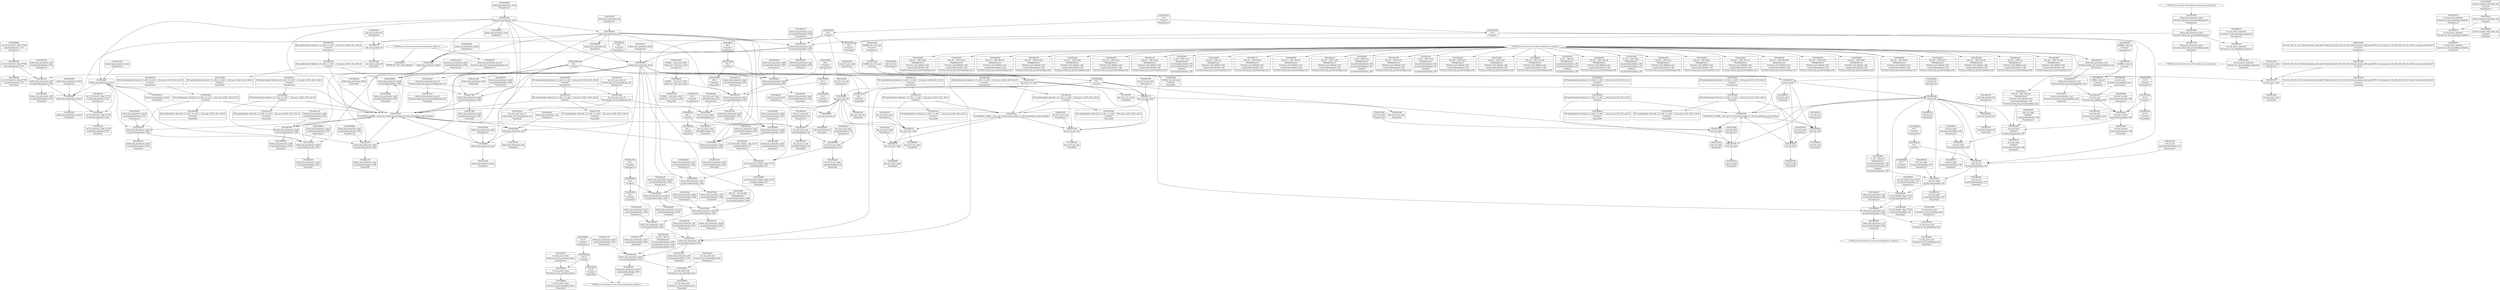 digraph {
	CE0x3f2c7b0 [shape=record,shape=Mrecord,label="{CE0x3f2c7b0|i32_5|*Constant*|*SummSource*}"]
	CE0x3f5f590 [shape=record,shape=Mrecord,label="{CE0x3f5f590|4:_i32,_:_CRE_8,12_|*MultipleSource*|security/selinux/hooks.c,196|security/selinux/hooks.c,197|*LoadInst*|security/selinux/hooks.c,196}"]
	CE0x3f42120 [shape=record,shape=Mrecord,label="{CE0x3f42120|selinux_key_permission:_call3|security/selinux/hooks.c,5791}"]
	CE0x3f09cb0 [shape=record,shape=Mrecord,label="{CE0x3f09cb0|_ret_%struct.key*_%tmp5,_!dbg_!27715|include/linux/key.h,116|*SummSource*}"]
	CE0x3f17ee0 [shape=record,shape=Mrecord,label="{CE0x3f17ee0|cred_sid:_sid|security/selinux/hooks.c,197|*SummSource*}"]
	CE0x3f1b7c0 [shape=record,shape=Mrecord,label="{CE0x3f1b7c0|selinux_key_permission:_key_ref|Function::selinux_key_permission&Arg::key_ref::|*SummSink*}"]
	CE0x3f0ab20 [shape=record,shape=Mrecord,label="{CE0x3f0ab20|selinux_key_permission:_tmp2|security/selinux/hooks.c,5783}"]
	CE0x3f0ad30 [shape=record,shape=Mrecord,label="{CE0x3f0ad30|selinux_key_permission:_tmp|*SummSource*}"]
	CE0x3f289e0 [shape=record,shape=Mrecord,label="{CE0x3f289e0|cred_sid:_tmp|*SummSink*}"]
	CE0x3f41000 [shape=record,shape=Mrecord,label="{CE0x3f41000|selinux_key_permission:_tmp11|security/selinux/hooks.c,5789}"]
	CE0x3f1e790 [shape=record,shape=Mrecord,label="{CE0x3f1e790|128:_i8*,_:_CRE_20,24_|*MultipleSource*|Function::cred_sid&Arg::cred::|security/selinux/hooks.c,196|Function::selinux_key_permission&Arg::cred::}"]
	CE0x3f31be0 [shape=record,shape=Mrecord,label="{CE0x3f31be0|4:_i32,_:_CRE_16,20_|*MultipleSource*|security/selinux/hooks.c,196|security/selinux/hooks.c,197|*LoadInst*|security/selinux/hooks.c,196}"]
	CE0x3f3cda0 [shape=record,shape=Mrecord,label="{CE0x3f3cda0|128:_i8*,_:_CRE_28,32_|*MultipleSource*|Function::cred_sid&Arg::cred::|security/selinux/hooks.c,196|Function::selinux_key_permission&Arg::cred::}"]
	CE0x3f61710 [shape=record,shape=Mrecord,label="{CE0x3f61710|key_ref_to_ptr:_tmp1}"]
	CE0x3f14da0 [shape=record,shape=Mrecord,label="{CE0x3f14da0|key_ref_to_ptr:_key_ref|Function::key_ref_to_ptr&Arg::key_ref::|*SummSink*}"]
	CE0x3f0cf20 [shape=record,shape=Mrecord,label="{CE0x3f0cf20|selinux_key_permission:_tmp|*SummSink*}"]
	CE0x3f61630 [shape=record,shape=Mrecord,label="{CE0x3f61630|key_ref_to_ptr:_tmp|*SummSink*}"]
	CE0x3f25d70 [shape=record,shape=Mrecord,label="{CE0x3f25d70|selinux_key_permission:_tmp13|security/selinux/hooks.c,5792|*SummSink*}"]
	CE0x3f1e590 [shape=record,shape=Mrecord,label="{CE0x3f1e590|128:_i8*,_:_CRE_16,20_|*MultipleSource*|Function::cred_sid&Arg::cred::|security/selinux/hooks.c,196|Function::selinux_key_permission&Arg::cred::}"]
	CE0x3f13f10 [shape=record,shape=Mrecord,label="{CE0x3f13f10|key_ref_to_ptr:_tmp|*SummSource*}"]
	CE0x3f62530 [shape=record,shape=Mrecord,label="{CE0x3f62530|key_ref_to_ptr:_and|include/linux/key.h,116}"]
	CE0x3f61150 [shape=record,shape=Mrecord,label="{CE0x3f61150|cred_sid:_tmp6|security/selinux/hooks.c,197|*SummSink*}"]
	CE0x3f1fdd0 [shape=record,shape=Mrecord,label="{CE0x3f1fdd0|i64*_getelementptr_inbounds_(_2_x_i64_,_2_x_i64_*___llvm_gcov_ctr131,_i64_0,_i64_0)|*Constant*}"]
	CE0x3f320c0 [shape=record,shape=Mrecord,label="{CE0x3f320c0|key_ref_to_ptr:_bb}"]
	CE0x3f1d3f0 [shape=record,shape=Mrecord,label="{CE0x3f1d3f0|i64_0|*Constant*|*SummSource*}"]
	CE0x3f42250 [shape=record,shape=Mrecord,label="{CE0x3f42250|selinux_key_permission:_call3|security/selinux/hooks.c,5791|*SummSource*}"]
	CE0x3f5df20 [shape=record,shape=Mrecord,label="{CE0x3f5df20|128:_i8*,_:_CRE_112,120_|*MultipleSource*|Function::cred_sid&Arg::cred::|security/selinux/hooks.c,196|Function::selinux_key_permission&Arg::cred::}"]
	"CONST[source:0(mediator),value:2(dynamic)][purpose:{subject}]"
	CE0x3f1d950 [shape=record,shape=Mrecord,label="{CE0x3f1d950|i32_22|*Constant*|*SummSource*}"]
	CE0x3f60340 [shape=record,shape=Mrecord,label="{CE0x3f60340|cred_sid:_sid|security/selinux/hooks.c,197|*SummSink*}"]
	CE0x3f62ef0 [shape=record,shape=Mrecord,label="{CE0x3f62ef0|VOIDTB_TE:_CE2:_elem_0:default:}"]
	CE0x55c4940 [shape=record,shape=Mrecord,label="{CE0x55c4940|selinux_key_permission:_tmp8|security/selinux/hooks.c,5786}"]
	CE0x3f180f0 [shape=record,shape=Mrecord,label="{CE0x3f180f0|selinux_key_permission:_tmp4|security/selinux/hooks.c,5783|*SummSource*}"]
	CE0x3f406c0 [shape=record,shape=Mrecord,label="{CE0x3f406c0|avc_has_perm:_auditdata|Function::avc_has_perm&Arg::auditdata::}"]
	CE0x3f2c200 [shape=record,shape=Mrecord,label="{CE0x3f2c200|selinux_key_permission:_tmp7|security/selinux/hooks.c,5784}"]
	CE0x3f5f390 [shape=record,shape=Mrecord,label="{CE0x3f5f390|4:_i32,_:_CRE_0,4_|*MultipleSource*|security/selinux/hooks.c,196|security/selinux/hooks.c,197|*LoadInst*|security/selinux/hooks.c,196}"]
	CE0x3f5e0f0 [shape=record,shape=Mrecord,label="{CE0x3f5e0f0|128:_i8*,_:_CRE_120,128_|*MultipleSource*|Function::cred_sid&Arg::cred::|security/selinux/hooks.c,196|Function::selinux_key_permission&Arg::cred::}"]
	CE0x3f5fdb0 [shape=record,shape=Mrecord,label="{CE0x3f5fdb0|cred_sid:_tmp5|security/selinux/hooks.c,196}"]
	CE0x3f648f0 [shape=record,shape=Mrecord,label="{CE0x3f648f0|key_ref_to_ptr:_tmp3|*SummSink*}"]
	CE0x3f31d80 [shape=record,shape=Mrecord,label="{CE0x3f31d80|4:_i32,_:_CRE_20,24_|*MultipleSource*|security/selinux/hooks.c,196|security/selinux/hooks.c,197|*LoadInst*|security/selinux/hooks.c,196}"]
	CE0x3f26400 [shape=record,shape=Mrecord,label="{CE0x3f26400|selinux_key_permission:_tmp14|security/selinux/hooks.c,5792|*SummSource*}"]
	CE0x3f41890 [shape=record,shape=Mrecord,label="{CE0x3f41890|i32_(i32,_i32,_i16,_i32,_%struct.common_audit_data*)*_bitcast_(i32_(i32,_i32,_i16,_i32,_%struct.common_audit_data.495*)*_avc_has_perm_to_i32_(i32,_i32,_i16,_i32,_%struct.common_audit_data*)*)|*Constant*}"]
	CE0x3f64590 [shape=record,shape=Mrecord,label="{CE0x3f64590|key_ref_to_ptr:_tmp4|include/linux/key.h,116}"]
	CE0x3f41170 [shape=record,shape=Mrecord,label="{CE0x3f41170|selinux_key_permission:_tmp11|security/selinux/hooks.c,5789|*SummSink*}"]
	CE0x3f4a580 [shape=record,shape=Mrecord,label="{CE0x3f4a580|GLOBAL:_cred_sid|*Constant*|*SummSource*}"]
	CE0x3f5f500 [shape=record,shape=Mrecord,label="{CE0x3f5f500|4:_i32,_:_CRE_4,8_|*MultipleSource*|security/selinux/hooks.c,196|security/selinux/hooks.c,197|*LoadInst*|security/selinux/hooks.c,196}"]
	"CONST[source:1(input),value:2(dynamic)][purpose:{subject}]"
	CE0x3f5ffe0 [shape=record,shape=Mrecord,label="{CE0x3f5ffe0|cred_sid:_tmp5|security/selinux/hooks.c,196|*SummSource*}"]
	CE0x3f4b720 [shape=record,shape=Mrecord,label="{CE0x3f4b720|GLOBAL:_cred_sid|*Constant*|*SummSink*}"]
	CE0x3f1f980 [shape=record,shape=Mrecord,label="{CE0x3f1f980|200:_i8*,_:_CR_200,208_|*MultipleSource*|security/selinux/hooks.c,5788|security/selinux/hooks.c,5789}"]
	CE0x3f1da30 [shape=record,shape=Mrecord,label="{CE0x3f1da30|cred_sid:_security|security/selinux/hooks.c,196}"]
	CE0x55c4a20 [shape=record,shape=Mrecord,label="{CE0x55c4a20|selinux_key_permission:_tmp8|security/selinux/hooks.c,5786|*SummSource*}"]
	CE0x3f15ed0 [shape=record,shape=Mrecord,label="{CE0x3f15ed0|selinux_key_permission:_tmp10|security/selinux/hooks.c,5789}"]
	CE0x3f1e0e0 [shape=record,shape=Mrecord,label="{CE0x3f1e0e0|128:_i8*,_:_CRE_8,16_|*MultipleSource*|Function::cred_sid&Arg::cred::|security/selinux/hooks.c,196|Function::selinux_key_permission&Arg::cred::}"]
	CE0x3f62890 [shape=record,shape=Mrecord,label="{CE0x3f62890|key_ref_to_ptr:_tmp5|include/linux/key.h,116}"]
	CE0x3f194c0 [shape=record,shape=Mrecord,label="{CE0x3f194c0|i64*_getelementptr_inbounds_(_6_x_i64_,_6_x_i64_*___llvm_gcov_ctr421,_i64_0,_i64_3)|*Constant*}"]
	CE0x3f14c10 [shape=record,shape=Mrecord,label="{CE0x3f14c10|key_ref_to_ptr:_key_ref|Function::key_ref_to_ptr&Arg::key_ref::|*SummSource*}"]
	CE0x3f4c910 [shape=record,shape=Mrecord,label="{CE0x3f4c910|selinux_key_permission:_cred|Function::selinux_key_permission&Arg::cred::|*SummSource*}"]
	CE0x3f2c190 [shape=record,shape=Mrecord,label="{CE0x3f2c190|selinux_key_permission:_tmp7|security/selinux/hooks.c,5784|*SummSink*}"]
	CE0x3f3d5a0 [shape=record,shape=Mrecord,label="{CE0x3f3d5a0|128:_i8*,_:_CRE_48,52_|*MultipleSource*|Function::cred_sid&Arg::cred::|security/selinux/hooks.c,196|Function::selinux_key_permission&Arg::cred::}"]
	CE0x3f314d0 [shape=record,shape=Mrecord,label="{CE0x3f314d0|key_ref_to_ptr:_entry}"]
	CE0x3f28bb0 [shape=record,shape=Mrecord,label="{CE0x3f28bb0|i64_1|*Constant*}"]
	CE0x3f17360 [shape=record,shape=Mrecord,label="{CE0x3f17360|selinux_key_permission:_tmp9|security/selinux/hooks.c,5786}"]
	CE0x3f132d0 [shape=record,shape=Mrecord,label="{CE0x3f132d0|cred_sid:_tmp2|*SummSource*}"]
	CE0x3f0f460 [shape=record,shape=Mrecord,label="{CE0x3f0f460|selinux_key_permission:_if.end}"]
	CE0x3f26240 [shape=record,shape=Mrecord,label="{CE0x3f26240|selinux_key_permission:_tmp14|security/selinux/hooks.c,5792}"]
	CE0x3f3f890 [shape=record,shape=Mrecord,label="{CE0x3f3f890|i16_43|*Constant*|*SummSource*}"]
	CE0x3f5f140 [shape=record,shape=Mrecord,label="{CE0x3f5f140|cred_sid:_tmp4|*LoadInst*|security/selinux/hooks.c,196|*SummSink*}"]
	CE0x3f40730 [shape=record,shape=Mrecord,label="{CE0x3f40730|avc_has_perm:_auditdata|Function::avc_has_perm&Arg::auditdata::|*SummSource*}"]
	CE0x3f3fb00 [shape=record,shape=Mrecord,label="{CE0x3f3fb00|avc_has_perm:_tclass|Function::avc_has_perm&Arg::tclass::}"]
	CE0x3f1d9c0 [shape=record,shape=Mrecord,label="{CE0x3f1d9c0|128:_i8*,_:_CRE_104,112_|*MultipleSource*|Function::cred_sid&Arg::cred::|security/selinux/hooks.c,196|Function::selinux_key_permission&Arg::cred::}"]
	CE0x3f116d0 [shape=record,shape=Mrecord,label="{CE0x3f116d0|selinux_key_permission:_if.end|*SummSink*}"]
	CE0x3f1c250 [shape=record,shape=Mrecord,label="{CE0x3f1c250|selinux_key_permission:_return|*SummSource*}"]
	CE0x3f0bec0 [shape=record,shape=Mrecord,label="{CE0x3f0bec0|i64*_getelementptr_inbounds_(_6_x_i64_,_6_x_i64_*___llvm_gcov_ctr421,_i64_0,_i64_3)|*Constant*|*SummSource*}"]
	CE0x3f18530 [shape=record,shape=Mrecord,label="{CE0x3f18530|key_ref_to_ptr:_entry|*SummSource*}"]
	CE0x3f29350 [shape=record,shape=Mrecord,label="{CE0x3f29350|COLLAPSED:_GCMRE___llvm_gcov_ctr131_internal_global_2_x_i64_zeroinitializer:_elem_0:default:}"]
	CE0x3f616a0 [shape=record,shape=Mrecord,label="{CE0x3f616a0|i64*_getelementptr_inbounds_(_2_x_i64_,_2_x_i64_*___llvm_gcov_ctr422,_i64_0,_i64_1)|*Constant*|*SummSink*}"]
	CE0x3f0a170 [shape=record,shape=Mrecord,label="{CE0x3f0a170|selinux_key_permission:_cmp|security/selinux/hooks.c,5783|*SummSource*}"]
	CE0x3f62aa0 [shape=record,shape=Mrecord,label="{CE0x3f62aa0|key_ref_to_ptr:_tmp5|include/linux/key.h,116|*SummSink*}"]
	CE0x3f12460 [shape=record,shape=Mrecord,label="{CE0x3f12460|selinux_key_permission:_call1|security/selinux/hooks.c,5788|*SummSource*}"]
	CE0x3f60130 [shape=record,shape=Mrecord,label="{CE0x3f60130|cred_sid:_tmp5|security/selinux/hooks.c,196|*SummSink*}"]
	CE0x3f31f20 [shape=record,shape=Mrecord,label="{CE0x3f31f20|cred_sid:_tmp6|security/selinux/hooks.c,197}"]
	CE0x3f0a590 [shape=record,shape=Mrecord,label="{CE0x3f0a590|i32_0|*Constant*}"]
	CE0x3f1d1b0 [shape=record,shape=Mrecord,label="{CE0x3f1d1b0|GLOBAL:___llvm_gcov_ctr421|Global_var:__llvm_gcov_ctr421|*SummSink*}"]
	CE0x3f34020 [shape=record,shape=Mrecord,label="{CE0x3f34020|i64*_getelementptr_inbounds_(_6_x_i64_,_6_x_i64_*___llvm_gcov_ctr421,_i64_0,_i64_4)|*Constant*}"]
	CE0x3f61c50 [shape=record,shape=Mrecord,label="{CE0x3f61c50|i64*_getelementptr_inbounds_(_2_x_i64_,_2_x_i64_*___llvm_gcov_ctr422,_i64_0,_i64_1)|*Constant*}"]
	CE0x3f641a0 [shape=record,shape=Mrecord,label="{CE0x3f641a0|key_ref_to_ptr:_tmp2}"]
	CE0x3f25550 [shape=record,shape=Mrecord,label="{CE0x3f25550|cred_sid:_tmp1|*SummSource*}"]
	CE0x3f34100 [shape=record,shape=Mrecord,label="{CE0x3f34100|i64*_getelementptr_inbounds_(_6_x_i64_,_6_x_i64_*___llvm_gcov_ctr421,_i64_0,_i64_4)|*Constant*|*SummSource*}"]
	CE0x3f158e0 [shape=record,shape=Mrecord,label="{CE0x3f158e0|avc_has_perm:_ssid|Function::avc_has_perm&Arg::ssid::|*SummSink*}"]
	CE0x3f0fa60 [shape=record,shape=Mrecord,label="{CE0x3f0fa60|selinux_key_permission:_tmp1}"]
	CE0x3f24720 [shape=record,shape=Mrecord,label="{CE0x3f24720|_call_void_mcount()_#3|*SummSource*}"]
	CE0x3f16210 [shape=record,shape=Mrecord,label="{CE0x3f16210|i32_(i32,_i32,_i16,_i32,_%struct.common_audit_data*)*_bitcast_(i32_(i32,_i32,_i16,_i32,_%struct.common_audit_data.495*)*_avc_has_perm_to_i32_(i32,_i32,_i16,_i32,_%struct.common_audit_data*)*)|*Constant*|*SummSource*}"]
	CE0x3f09a60 [shape=record,shape=Mrecord,label="{CE0x3f09a60|i32_5|*Constant*}"]
	CE0x3f5ea00 [shape=record,shape=Mrecord,label="{CE0x3f5ea00|128:_i8*,_:_CRE_160,168_|*MultipleSource*|Function::cred_sid&Arg::cred::|security/selinux/hooks.c,196|Function::selinux_key_permission&Arg::cred::}"]
	CE0x3f1d380 [shape=record,shape=Mrecord,label="{CE0x3f1d380|i64_0|*Constant*|*SummSink*}"]
	CE0x3f408d0 [shape=record,shape=Mrecord,label="{CE0x3f408d0|selinux_key_permission:_retval.0}"]
	CE0x3f36d70 [shape=record,shape=Mrecord,label="{CE0x3f36d70|selinux_key_permission:_tmp9|security/selinux/hooks.c,5786|*SummSource*}"]
	CE0x3f15260 [shape=record,shape=Mrecord,label="{CE0x3f15260|avc_has_perm:_entry|*SummSource*}"]
	CE0x3f405c0 [shape=record,shape=Mrecord,label="{CE0x3f405c0|avc_has_perm:_auditdata|Function::avc_has_perm&Arg::auditdata::|*SummSink*}"]
	CE0x3f5eda0 [shape=record,shape=Mrecord,label="{CE0x3f5eda0|cred_sid:_tmp4|*LoadInst*|security/selinux/hooks.c,196}"]
	CE0x3f10de0 [shape=record,shape=Mrecord,label="{CE0x3f10de0|selinux_key_permission:_if.then}"]
	CE0x3f61360 [shape=record,shape=Mrecord,label="{CE0x3f61360|i64*_getelementptr_inbounds_(_2_x_i64_,_2_x_i64_*___llvm_gcov_ctr422,_i64_0,_i64_0)|*Constant*|*SummSink*}"]
	CE0x3f410d0 [shape=record,shape=Mrecord,label="{CE0x3f410d0|selinux_key_permission:_tmp11|security/selinux/hooks.c,5789|*SummSource*}"]
	CE0x3f62400 [shape=record,shape=Mrecord,label="{CE0x3f62400|i64_-2|*Constant*|*SummSink*}"]
	CE0x3f25ef0 [shape=record,shape=Mrecord,label="{CE0x3f25ef0|selinux_key_permission:_tmp14|security/selinux/hooks.c,5792|*SummSink*}"]
	CE0x3f36d00 [shape=record,shape=Mrecord,label="{CE0x3f36d00|cred_sid:_tmp}"]
	CE0x3f62a10 [shape=record,shape=Mrecord,label="{CE0x3f62a10|key_ref_to_ptr:_tmp5|include/linux/key.h,116|*SummSource*}"]
	CE0x3f10b20 [shape=record,shape=Mrecord,label="{CE0x3f10b20|i32_0|*Constant*|*SummSource*}"]
	CE0x3f0ee30 [shape=record,shape=Mrecord,label="{CE0x3f0ee30|GLOBAL:___llvm_gcov_ctr421|Global_var:__llvm_gcov_ctr421}"]
	CE0x3f3fea0 [shape=record,shape=Mrecord,label="{CE0x3f3fea0|avc_has_perm:_requested|Function::avc_has_perm&Arg::requested::}"]
	CE0x3f13e30 [shape=record,shape=Mrecord,label="{CE0x3f13e30|key_ref_to_ptr:_tmp}"]
	CE0x3f3d030 [shape=record,shape=Mrecord,label="{CE0x3f3d030|128:_i8*,_:_CRE_36,40_|*MultipleSource*|Function::cred_sid&Arg::cred::|security/selinux/hooks.c,196|Function::selinux_key_permission&Arg::cred::}"]
	CE0x3f4eea0 [shape=record,shape=Mrecord,label="{CE0x3f4eea0|_ret_i32_%tmp6,_!dbg_!27716|security/selinux/hooks.c,197}"]
	CE0x3f227e0 [shape=record,shape=Mrecord,label="{CE0x3f227e0|selinux_key_permission:_tmp3|security/selinux/hooks.c,5783}"]
	CE0x3f42590 [shape=record,shape=Mrecord,label="{CE0x3f42590|selinux_key_permission:_retval.0|*SummSink*}"]
	CE0x3f0ef90 [shape=record,shape=Mrecord,label="{CE0x3f0ef90|selinux_key_permission:_cmp|security/selinux/hooks.c,5783|*SummSink*}"]
	CE0x3f4c8a0 [shape=record,shape=Mrecord,label="{CE0x3f4c8a0|cred_sid:_cred|Function::cred_sid&Arg::cred::}"]
	CE0x3f0a9c0 [shape=record,shape=Mrecord,label="{CE0x3f0a9c0|_call_void_mcount()_#3|*SummSource*}"]
	CE0x3f1ca30 [shape=record,shape=Mrecord,label="{CE0x3f1ca30|selinux_key_permission:_tmp3|security/selinux/hooks.c,5783|*SummSink*}"]
	CE0x3f1b190 [shape=record,shape=Mrecord,label="{CE0x3f1b190|selinux_key_permission:_sid2|security/selinux/hooks.c,5791|*SummSink*}"]
	CE0x3f423f0 [shape=record,shape=Mrecord,label="{CE0x3f423f0|selinux_key_permission:_retval.0|*SummSource*}"]
	CE0x3f2b6a0 [shape=record,shape=Mrecord,label="{CE0x3f2b6a0|selinux_key_permission:_tmp5|security/selinux/hooks.c,5783}"]
	CE0x3f3d940 [shape=record,shape=Mrecord,label="{CE0x3f3d940|128:_i8*,_:_CRE_56,64_|*MultipleSource*|Function::cred_sid&Arg::cred::|security/selinux/hooks.c,196|Function::selinux_key_permission&Arg::cred::}"]
	CE0x3f20020 [shape=record,shape=Mrecord,label="{CE0x3f20020|avc_has_perm:_tsid|Function::avc_has_perm&Arg::tsid::|*SummSink*}"]
	CE0x3f42850 [shape=record,shape=Mrecord,label="{CE0x3f42850|i64*_getelementptr_inbounds_(_6_x_i64_,_6_x_i64_*___llvm_gcov_ctr421,_i64_0,_i64_5)|*Constant*}"]
	CE0x3f1dbd0 [shape=record,shape=Mrecord,label="{CE0x3f1dbd0|cred_sid:_security|security/selinux/hooks.c,196|*SummSink*}"]
	CE0x3f1db00 [shape=record,shape=Mrecord,label="{CE0x3f1db00|cred_sid:_security|security/selinux/hooks.c,196|*SummSource*}"]
	CE0x3f3e080 [shape=record,shape=Mrecord,label="{CE0x3f3e080|128:_i8*,_:_CRE_88,89_|*MultipleSource*|Function::cred_sid&Arg::cred::|security/selinux/hooks.c,196|Function::selinux_key_permission&Arg::cred::}"]
	CE0x3f247f0 [shape=record,shape=Mrecord,label="{CE0x3f247f0|_call_void_mcount()_#3|*SummSink*}"]
	CE0x3f3db10 [shape=record,shape=Mrecord,label="{CE0x3f3db10|128:_i8*,_:_CRE_64,72_|*MultipleSource*|Function::cred_sid&Arg::cred::|security/selinux/hooks.c,196|Function::selinux_key_permission&Arg::cred::}"]
	CE0x3f43f70 [shape=record,shape=Mrecord,label="{CE0x3f43f70|cred_sid:_bb|*SummSink*}"]
	CE0x3f61260 [shape=record,shape=Mrecord,label="{CE0x3f61260|i64*_getelementptr_inbounds_(_2_x_i64_,_2_x_i64_*___llvm_gcov_ctr422,_i64_0,_i64_0)|*Constant*}"]
	CE0x3f0fd20 [shape=record,shape=Mrecord,label="{CE0x3f0fd20|selinux_key_permission:_entry|*SummSink*}"]
	CE0x3f5e490 [shape=record,shape=Mrecord,label="{CE0x3f5e490|128:_i8*,_:_CRE_136,144_|*MultipleSource*|Function::cred_sid&Arg::cred::|security/selinux/hooks.c,196|Function::selinux_key_permission&Arg::cred::}"]
	CE0x3f129e0 [shape=record,shape=Mrecord,label="{CE0x3f129e0|i32_5|*Constant*|*SummSink*}"]
	CE0x3f3fdc0 [shape=record,shape=Mrecord,label="{CE0x3f3fdc0|%struct.common_audit_data*_null|*Constant*}"]
	CE0x3f15fa0 [shape=record,shape=Mrecord,label="{CE0x3f15fa0|selinux_key_permission:_tmp10|security/selinux/hooks.c,5789|*SummSource*}"]
	CE0x3f43df0 [shape=record,shape=Mrecord,label="{CE0x3f43df0|cred_sid:_bb|*SummSource*}"]
	CE0x3f2fe70 [shape=record,shape=Mrecord,label="{CE0x3f2fe70|selinux_key_permission:_key_ref|Function::selinux_key_permission&Arg::key_ref::|*SummSource*}"]
	CE0x3f5f320 [shape=record,shape=Mrecord,label="{CE0x3f5f320|key_ref_to_ptr:_bb|*SummSource*}"]
	CE0x3f24340 [shape=record,shape=Mrecord,label="{CE0x3f24340|cred_sid:_tmp3|*SummSource*}"]
	CE0x3f11ba0 [shape=record,shape=Mrecord,label="{CE0x3f11ba0|COLLAPSED:_GCMRE___llvm_gcov_ctr421_internal_global_6_x_i64_zeroinitializer:_elem_0:default:}"]
	CE0x3f4ff70 [shape=record,shape=Mrecord,label="{CE0x3f4ff70|_ret_i32_%tmp6,_!dbg_!27716|security/selinux/hooks.c,197|*SummSource*}"]
	CE0x3f414a0 [shape=record,shape=Mrecord,label="{CE0x3f414a0|selinux_key_permission:_sid2|security/selinux/hooks.c,5791}"]
	CE0x3f64280 [shape=record,shape=Mrecord,label="{CE0x3f64280|key_ref_to_ptr:_tmp2|*SummSink*}"]
	CE0x3f2a9f0 [shape=record,shape=Mrecord,label="{CE0x3f2a9f0|selinux_key_permission:_tmp2|security/selinux/hooks.c,5783|*SummSink*}"]
	CE0x3f17260 [shape=record,shape=Mrecord,label="{CE0x3f17260|selinux_key_permission:_tmp9|security/selinux/hooks.c,5786|*SummSink*}"]
	CE0x3f0f1a0 [shape=record,shape=Mrecord,label="{CE0x3f0f1a0|i64_1|*Constant*|*SummSource*}"]
	CE0x3f12540 [shape=record,shape=Mrecord,label="{CE0x3f12540|selinux_key_permission:_call1|security/selinux/hooks.c,5788|*SummSink*}"]
	CE0x3f40010 [shape=record,shape=Mrecord,label="{CE0x3f40010|avc_has_perm:_requested|Function::avc_has_perm&Arg::requested::|*SummSource*}"]
	CE0x3f4a510 [shape=record,shape=Mrecord,label="{CE0x3f4a510|cred_sid:_entry}"]
	CE0x3f25c90 [shape=record,shape=Mrecord,label="{CE0x3f25c90|selinux_key_permission:_tmp13|security/selinux/hooks.c,5792}"]
	CE0x3f17570 [shape=record,shape=Mrecord,label="{CE0x3f17570|i64*_getelementptr_inbounds_(_6_x_i64_,_6_x_i64_*___llvm_gcov_ctr421,_i64_0,_i64_0)|*Constant*|*SummSink*}"]
	CE0x3f40440 [shape=record,shape=Mrecord,label="{CE0x3f40440|%struct.common_audit_data*_null|*Constant*|*SummSink*}"]
	CE0x3f25790 [shape=record,shape=Mrecord,label="{CE0x3f25790|cred_sid:_tmp1|*SummSink*}"]
	CE0x3f0a380 [shape=record,shape=Mrecord,label="{CE0x3f0a380|selinux_key_permission:_tmp}"]
	CE0x3f10650 [shape=record,shape=Mrecord,label="{CE0x3f10650|i64_1|*Constant*}"]
	CE0x3f208a0 [shape=record,shape=Mrecord,label="{CE0x3f208a0|i16_43|*Constant*}"]
	CE0x3f41a30 [shape=record,shape=Mrecord,label="{CE0x3f41a30|selinux_key_permission:_tmp12|security/selinux/hooks.c,5791}"]
	CE0x3f64fd0 [shape=record,shape=Mrecord,label="{CE0x3f64fd0|key_ref_to_ptr:_tmp4|include/linux/key.h,116|*SummSource*}"]
	CE0x3f30d10 [shape=record,shape=Mrecord,label="{CE0x3f30d10|selinux_key_permission:_return|*SummSink*}"]
	CE0x3f43460 [shape=record,shape=Mrecord,label="{CE0x3f43460|i64*_getelementptr_inbounds_(_2_x_i64_,_2_x_i64_*___llvm_gcov_ctr131,_i64_0,_i64_0)|*Constant*|*SummSink*}"]
	CE0x3f22770 [shape=record,shape=Mrecord,label="{CE0x3f22770|selinux_key_permission:_tmp3|security/selinux/hooks.c,5783|*SummSource*}"]
	CE0x3f1e8d0 [shape=record,shape=Mrecord,label="{CE0x3f1e8d0|i64_2|*Constant*}"]
	"CONST[source:1(input),value:2(dynamic)][purpose:{object}]"
	CE0x3f0a430 [shape=record,shape=Mrecord,label="{CE0x3f0a430|selinux_key_permission:_tmp2|security/selinux/hooks.c,5783|*SummSource*}"]
	CE0x55c49b0 [shape=record,shape=Mrecord,label="{CE0x55c49b0|selinux_key_permission:_tmp8|security/selinux/hooks.c,5786|*SummSink*}"]
	CE0x3f4ed20 [shape=record,shape=Mrecord,label="{CE0x3f4ed20|cred_sid:_cred|Function::cred_sid&Arg::cred::|*SummSink*}"]
	CE0x3f61780 [shape=record,shape=Mrecord,label="{CE0x3f61780|key_ref_to_ptr:_tmp1|*SummSource*}"]
	"CONST[source:0(mediator),value:0(static)][purpose:{operation}]"
	CE0x3f24c00 [shape=record,shape=Mrecord,label="{CE0x3f24c00|i32_22|*Constant*|*SummSink*}"]
	CE0x3f3fa00 [shape=record,shape=Mrecord,label="{CE0x3f3fa00|i16_43|*Constant*|*SummSink*}"]
	CE0x3f5fec0 [shape=record,shape=Mrecord,label="{CE0x3f5fec0|i32_1|*Constant*}"]
	CE0x3f14c80 [shape=record,shape=Mrecord,label="{CE0x3f14c80|key_ref_to_ptr:_key_ref|Function::key_ref_to_ptr&Arg::key_ref::}"]
	CE0x3f10bd0 [shape=record,shape=Mrecord,label="{CE0x3f10bd0|i32_0|*Constant*|*SummSink*}"]
	CE0x3f3fbe0 [shape=record,shape=Mrecord,label="{CE0x3f3fbe0|avc_has_perm:_tclass|Function::avc_has_perm&Arg::tclass::|*SummSink*}"]
	CE0x3f481d0 [shape=record,shape=Mrecord,label="{CE0x3f481d0|selinux_key_permission:_call|security/selinux/hooks.c,5786|*SummSource*}"]
	CE0x3f4db20 [shape=record,shape=Mrecord,label="{CE0x3f4db20|cred_sid:_cred|Function::cred_sid&Arg::cred::|*SummSource*}"]
	CE0x3f2fc60 [shape=record,shape=Mrecord,label="{CE0x3f2fc60|_ret_%struct.key*_%tmp5,_!dbg_!27715|include/linux/key.h,116}"]
	CE0x3807060 [shape=record,shape=Mrecord,label="{CE0x3807060|selinux_key_permission:_tmp6|security/selinux/hooks.c,5784}"]
	"CONST[source:1(input),value:2(dynamic)][purpose:{operation}]"
	CE0x3f3ca50 [shape=record,shape=Mrecord,label="{CE0x3f3ca50|avc_has_perm:_requested|Function::avc_has_perm&Arg::requested::|*SummSink*}"]
	CE0x3f64210 [shape=record,shape=Mrecord,label="{CE0x3f64210|key_ref_to_ptr:_tmp2|*SummSource*}"]
	CE0x3f1fed0 [shape=record,shape=Mrecord,label="{CE0x3f1fed0|i64*_getelementptr_inbounds_(_2_x_i64_,_2_x_i64_*___llvm_gcov_ctr131,_i64_0,_i64_0)|*Constant*|*SummSource*}"]
	CE0x3f3fb70 [shape=record,shape=Mrecord,label="{CE0x3f3fb70|avc_has_perm:_tclass|Function::avc_has_perm&Arg::tclass::|*SummSource*}"]
	CE0x3f62150 [shape=record,shape=Mrecord,label="{CE0x3f62150|i64_-2|*Constant*}"]
	CE0x3f1caa0 [shape=record,shape=Mrecord,label="{CE0x3f1caa0|i64*_getelementptr_inbounds_(_6_x_i64_,_6_x_i64_*___llvm_gcov_ctr421,_i64_0,_i64_3)|*Constant*|*SummSink*}"]
	CE0x3f11d00 [shape=record,shape=Mrecord,label="{CE0x3f11d00|GLOBAL:___llvm_gcov_ctr421|Global_var:__llvm_gcov_ctr421|*SummSource*}"]
	CE0x3f14a60 [shape=record,shape=Mrecord,label="{CE0x3f14a60|_call_void_mcount()_#3|*SummSink*}"]
	CE0x3f14900 [shape=record,shape=Mrecord,label="{CE0x3f14900|selinux_key_permission:_entry|*SummSource*}"]
	CE0x3f11fc0 [shape=record,shape=Mrecord,label="{CE0x3f11fc0|selinux_key_permission:_if.end|*SummSource*}"]
	CE0x3f64c20 [shape=record,shape=Mrecord,label="{CE0x3f64c20|_call_void_mcount()_#3|*SummSource*}"]
	CE0x3f2df50 [shape=record,shape=Mrecord,label="{CE0x3f2df50|selinux_key_permission:_security|security/selinux/hooks.c,5789|*SummSink*}"]
	CE0x3f64bb0 [shape=record,shape=Mrecord,label="{CE0x3f64bb0|_call_void_mcount()_#3}"]
	CE0x3f1ded0 [shape=record,shape=Mrecord,label="{CE0x3f1ded0|128:_i8*,_:_CRE_0,4_|*MultipleSource*|Function::cred_sid&Arg::cred::|security/selinux/hooks.c,196|Function::selinux_key_permission&Arg::cred::}"]
	CE0x3f0f5c0 [shape=record,shape=Mrecord,label="{CE0x3f0f5c0|i64_2|*Constant*|*SummSource*}"]
	CE0x3f49300 [shape=record,shape=Mrecord,label="{CE0x3f49300|selinux_key_permission:_call|security/selinux/hooks.c,5786|*SummSink*}"]
	CE0x3f28b40 [shape=record,shape=Mrecord,label="{CE0x3f28b40|i64*_getelementptr_inbounds_(_2_x_i64_,_2_x_i64_*___llvm_gcov_ctr131,_i64_0,_i64_1)|*Constant*|*SummSink*}"]
	CE0x3f5e830 [shape=record,shape=Mrecord,label="{CE0x3f5e830|128:_i8*,_:_CRE_152,160_|*MultipleSource*|Function::cred_sid&Arg::cred::|security/selinux/hooks.c,196|Function::selinux_key_permission&Arg::cred::}"]
	CE0x3f41f40 [shape=record,shape=Mrecord,label="{CE0x3f41f40|selinux_key_permission:_tmp12|security/selinux/hooks.c,5791|*SummSink*}"]
	CE0x3f3cac0 [shape=record,shape=Mrecord,label="{CE0x3f3cac0|avc_has_perm:_tsid|Function::avc_has_perm&Arg::tsid::|*SummSource*}"]
	CE0x3f12830 [shape=record,shape=Mrecord,label="{CE0x3f12830|_ret_%struct.key*_%tmp5,_!dbg_!27715|include/linux/key.h,116|*SummSink*}"]
	CE0x3f3d3d0 [shape=record,shape=Mrecord,label="{CE0x3f3d3d0|128:_i8*,_:_CRE_44,48_|*MultipleSource*|Function::cred_sid&Arg::cred::|security/selinux/hooks.c,196|Function::selinux_key_permission&Arg::cred::}"]
	CE0x3f0ea70 [shape=record,shape=Mrecord,label="{CE0x3f0ea70|_call_void_mcount()_#3}"]
	CE0x3f34090 [shape=record,shape=Mrecord,label="{CE0x3f34090|i64*_getelementptr_inbounds_(_6_x_i64_,_6_x_i64_*___llvm_gcov_ctr421,_i64_0,_i64_4)|*Constant*|*SummSink*}"]
	CE0x3f40d60 [shape=record,shape=Mrecord,label="{CE0x3f40d60|i64*_getelementptr_inbounds_(_6_x_i64_,_6_x_i64_*___llvm_gcov_ctr421,_i64_0,_i64_5)|*Constant*|*SummSink*}"]
	CE0x3f434d0 [shape=record,shape=Mrecord,label="{CE0x3f434d0|_ret_i32_%retval.0,_!dbg_!27729|security/selinux/hooks.c,5792}"]
	CE0x3f15450 [shape=record,shape=Mrecord,label="{CE0x3f15450|avc_has_perm:_entry|*SummSink*}"]
	CE0x3f61990 [shape=record,shape=Mrecord,label="{CE0x3f61990|key_ref_to_ptr:_tmp1|*SummSink*}"]
	CE0x3f13ea0 [shape=record,shape=Mrecord,label="{CE0x3f13ea0|COLLAPSED:_GCMRE___llvm_gcov_ctr422_internal_global_2_x_i64_zeroinitializer:_elem_0:default:}"]
	CE0x3f43b60 [shape=record,shape=Mrecord,label="{CE0x3f43b60|cred_sid:_bb}"]
	CE0x3f3cf00 [shape=record,shape=Mrecord,label="{CE0x3f3cf00|128:_i8*,_:_CRE_32,36_|*MultipleSource*|Function::cred_sid&Arg::cred::|security/selinux/hooks.c,196|Function::selinux_key_permission&Arg::cred::}"]
	CE0x3f141f0 [shape=record,shape=Mrecord,label="{CE0x3f141f0|selinux_key_permission:_tmp5|security/selinux/hooks.c,5783|*SummSink*}"]
	CE0x3f40940 [shape=record,shape=Mrecord,label="{CE0x3f40940|_ret_i32_%retval.0,_!dbg_!27728|security/selinux/avc.c,775|*SummSource*}"]
	CE0x3f0ac80 [shape=record,shape=Mrecord,label="{CE0x3f0ac80|selinux_key_permission:_bb}"]
	CE0x3f147a0 [shape=record,shape=Mrecord,label="{CE0x3f147a0|i64_1|*Constant*|*SummSink*}"]
	CE0x3f10910 [shape=record,shape=Mrecord,label="{CE0x3f10910|selinux_key_permission:_perm|Function::selinux_key_permission&Arg::perm::|*SummSource*}"]
	CE0x3f5ebd0 [shape=record,shape=Mrecord,label="{CE0x3f5ebd0|128:_i8*,_:_CRE_168,176_|*MultipleSource*|Function::cred_sid&Arg::cred::|security/selinux/hooks.c,196|Function::selinux_key_permission&Arg::cred::}"]
	CE0x3f142f0 [shape=record,shape=Mrecord,label="{CE0x3f142f0|selinux_key_permission:_bb|*SummSource*}"]
	CE0x3f602b0 [shape=record,shape=Mrecord,label="{CE0x3f602b0|i32_1|*Constant*|*SummSink*}"]
	CE0x3f13550 [shape=record,shape=Mrecord,label="{CE0x3f13550|i32_0|*Constant*}"]
	CE0x3f402f0 [shape=record,shape=Mrecord,label="{CE0x3f402f0|%struct.common_audit_data*_null|*Constant*|*SummSource*}"]
	CE0x3f1ac80 [shape=record,shape=Mrecord,label="{CE0x3f1ac80|selinux_key_permission:_tmp4|security/selinux/hooks.c,5783|*SummSink*}"]
	CE0x3f647e0 [shape=record,shape=Mrecord,label="{CE0x3f647e0|key_ref_to_ptr:_tmp3|*SummSource*}"]
	CE0x3f3e250 [shape=record,shape=Mrecord,label="{CE0x3f3e250|128:_i8*,_:_CRE_96,104_|*MultipleSource*|Function::cred_sid&Arg::cred::|security/selinux/hooks.c,196|Function::selinux_key_permission&Arg::cred::}"]
	CE0x3f4b800 [shape=record,shape=Mrecord,label="{CE0x3f4b800|cred_sid:_entry|*SummSource*}"]
	CE0x3f105a0 [shape=record,shape=Mrecord,label="{CE0x3f105a0|selinux_key_permission:_if.then|*SummSource*}"]
	CE0x3f40b20 [shape=record,shape=Mrecord,label="{CE0x3f40b20|_ret_i32_%retval.0,_!dbg_!27728|security/selinux/avc.c,775|*SummSink*}"]
	CE0x3f293c0 [shape=record,shape=Mrecord,label="{CE0x3f293c0|cred_sid:_tmp|*SummSource*}"]
	CE0x3f3deb0 [shape=record,shape=Mrecord,label="{CE0x3f3deb0|128:_i8*,_:_CRE_80,88_|*MultipleSource*|Function::cred_sid&Arg::cred::|security/selinux/hooks.c,196|Function::selinux_key_permission&Arg::cred::}"]
	CE0x3f2ad20 [shape=record,shape=Mrecord,label="{CE0x3f2ad20|selinux_key_permission:_entry}"]
	CE0x3f3d200 [shape=record,shape=Mrecord,label="{CE0x3f3d200|128:_i8*,_:_CRE_40,44_|*MultipleSource*|Function::cred_sid&Arg::cred::|security/selinux/hooks.c,196|Function::selinux_key_permission&Arg::cred::}"]
	CE0x38070d0 [shape=record,shape=Mrecord,label="{CE0x38070d0|selinux_key_permission:_tmp6|security/selinux/hooks.c,5784|*SummSink*}"]
	CE0x3f4ca10 [shape=record,shape=Mrecord,label="{CE0x3f4ca10|selinux_key_permission:_cred|Function::selinux_key_permission&Arg::cred::|*SummSink*}"]
	CE0x3f4b790 [shape=record,shape=Mrecord,label="{CE0x3f4b790|selinux_key_permission:_cred|Function::selinux_key_permission&Arg::cred::}"]
	CE0x3f3cc40 [shape=record,shape=Mrecord,label="{CE0x3f3cc40|128:_i8*,_:_CRE_24,28_|*MultipleSource*|Function::cred_sid&Arg::cred::|security/selinux/hooks.c,196|Function::selinux_key_permission&Arg::cred::}"]
	CE0x3f29490 [shape=record,shape=Mrecord,label="{CE0x3f29490|selinux_key_permission:_tmp4|security/selinux/hooks.c,5783}"]
	"CONST[source:0(mediator),value:2(dynamic)][purpose:{object}]"
	CE0x3f16320 [shape=record,shape=Mrecord,label="{CE0x3f16320|i32_(i32,_i32,_i16,_i32,_%struct.common_audit_data*)*_bitcast_(i32_(i32,_i32,_i16,_i32,_%struct.common_audit_data.495*)*_avc_has_perm_to_i32_(i32,_i32,_i16,_i32,_%struct.common_audit_data*)*)|*Constant*|*SummSink*}"]
	CE0x3f5dd50 [shape=record,shape=Mrecord,label="{CE0x3f5dd50|i32_1|*Constant*|*SummSource*}"]
	CE0x3f61cc0 [shape=record,shape=Mrecord,label="{CE0x3f61cc0|i64*_getelementptr_inbounds_(_2_x_i64_,_2_x_i64_*___llvm_gcov_ctr422,_i64_0,_i64_1)|*Constant*|*SummSource*}"]
	CE0x5e899d0 [shape=record,shape=Mrecord,label="{CE0x5e899d0|selinux_key_permission:_tmp7|security/selinux/hooks.c,5784|*SummSource*}"]
	CE0x3f41c20 [shape=record,shape=Mrecord,label="{CE0x3f41c20|selinux_key_permission:_tmp12|security/selinux/hooks.c,5791|*SummSource*}"]
	CE0x3f137d0 [shape=record,shape=Mrecord,label="{CE0x3f137d0|cred_sid:_tmp3}"]
	CE0x3f19720 [shape=record,shape=Mrecord,label="{CE0x3f19720|selinux_key_permission:_cmp|security/selinux/hooks.c,5783}"]
	CE0x3f110a0 [shape=record,shape=Mrecord,label="{CE0x3f110a0|selinux_key_permission:_tmp1|*SummSink*}"]
	CE0x3f16110 [shape=record,shape=Mrecord,label="{CE0x3f16110|avc_has_perm:_entry}"]
	CE0x3f259c0 [shape=record,shape=Mrecord,label="{CE0x3f259c0|i64*_getelementptr_inbounds_(_2_x_i64_,_2_x_i64_*___llvm_gcov_ctr131,_i64_0,_i64_1)|*Constant*|*SummSource*}"]
	CE0x3f1aba0 [shape=record,shape=Mrecord,label="{CE0x3f1aba0|selinux_key_permission:_return}"]
	CE0x3f33eb0 [shape=record,shape=Mrecord,label="{CE0x3f33eb0|selinux_key_permission:_key_ref|Function::selinux_key_permission&Arg::key_ref::}"]
	CE0x3f24410 [shape=record,shape=Mrecord,label="{CE0x3f24410|cred_sid:_tmp3|*SummSink*}"]
	CE0x3f22c20 [shape=record,shape=Mrecord,label="{CE0x3f22c20|selinux_key_permission:_security|security/selinux/hooks.c,5789|*SummSource*}"]
	CE0x3f61030 [shape=record,shape=Mrecord,label="{CE0x3f61030|cred_sid:_tmp6|security/selinux/hooks.c,197|*SummSource*}"]
	CE0x3f33f20 [shape=record,shape=Mrecord,label="{CE0x3f33f20|key_ref_to_ptr:_entry|*SummSink*}"]
	CE0x3f33c40 [shape=record,shape=Mrecord,label="{CE0x3f33c40|GLOBAL:_key_ref_to_ptr|*Constant*|*SummSource*}"]
	CE0x3807140 [shape=record,shape=Mrecord,label="{CE0x3807140|selinux_key_permission:_tmp6|security/selinux/hooks.c,5784|*SummSource*}"]
	CE0x3f65180 [shape=record,shape=Mrecord,label="{CE0x3f65180|key_ref_to_ptr:_and|include/linux/key.h,116|*SummSink*}"]
	CE0x3f65070 [shape=record,shape=Mrecord,label="{CE0x3f65070|key_ref_to_ptr:_tmp4|include/linux/key.h,116|*SummSink*}"]
	CE0x3f48160 [shape=record,shape=Mrecord,label="{CE0x3f48160|GLOBAL:_cred_sid|*Constant*}"]
	CE0x3f16070 [shape=record,shape=Mrecord,label="{CE0x3f16070|selinux_key_permission:_tmp10|security/selinux/hooks.c,5789|*SummSink*}"]
	CE0x3f11c50 [shape=record,shape=Mrecord,label="{CE0x3f11c50|selinux_key_permission:_perm|Function::selinux_key_permission&Arg::perm::|*SummSink*}"]
	CE0x3f313a0 [shape=record,shape=Mrecord,label="{CE0x3f313a0|GLOBAL:_key_ref_to_ptr|*Constant*}"]
	CE0x3f25d00 [shape=record,shape=Mrecord,label="{CE0x3f25d00|selinux_key_permission:_tmp13|security/selinux/hooks.c,5792|*SummSource*}"]
	CE0x3f1d800 [shape=record,shape=Mrecord,label="{CE0x3f1d800|i64_0|*Constant*}"]
	CE0x3f5f930 [shape=record,shape=Mrecord,label="{CE0x3f5f930|4:_i32,_:_CRE_12,16_|*MultipleSource*|security/selinux/hooks.c,196|security/selinux/hooks.c,197|*LoadInst*|security/selinux/hooks.c,196}"]
	CE0x3f21d40 [shape=record,shape=Mrecord,label="{CE0x3f21d40|i64*_getelementptr_inbounds_(_2_x_i64_,_2_x_i64_*___llvm_gcov_ctr422,_i64_0,_i64_0)|*Constant*|*SummSource*}"]
	CE0x3f415f0 [shape=record,shape=Mrecord,label="{CE0x3f415f0|selinux_key_permission:_sid2|security/selinux/hooks.c,5791|*SummSource*}"]
	CE0x3f1e000 [shape=record,shape=Mrecord,label="{CE0x3f1e000|128:_i8*,_:_CRE_4,8_|*MultipleSource*|Function::cred_sid&Arg::cred::|security/selinux/hooks.c,196|Function::selinux_key_permission&Arg::cred::}"]
	CE0x3f13260 [shape=record,shape=Mrecord,label="{CE0x3f13260|cred_sid:_tmp2}"]
	CE0x3f64770 [shape=record,shape=Mrecord,label="{CE0x3f64770|key_ref_to_ptr:_tmp3}"]
	CE0x3f22d30 [shape=record,shape=Mrecord,label="{CE0x3f22d30|selinux_key_permission:_security|security/selinux/hooks.c,5789}"]
	CE0x3f33df0 [shape=record,shape=Mrecord,label="{CE0x3f33df0|GLOBAL:_key_ref_to_ptr|*Constant*|*SummSink*}"]
	CE0x3f64d30 [shape=record,shape=Mrecord,label="{CE0x3f64d30|_call_void_mcount()_#3|*SummSink*}"]
	CE0x3f14590 [shape=record,shape=Mrecord,label="{CE0x3f14590|i64_2|*Constant*|*SummSink*}"]
	CE0x3f13340 [shape=record,shape=Mrecord,label="{CE0x3f13340|cred_sid:_tmp2|*SummSink*}"]
	CE0x3f4dab0 [shape=record,shape=Mrecord,label="{CE0x3f4dab0|_ret_i32_%tmp6,_!dbg_!27716|security/selinux/hooks.c,197|*SummSink*}"]
	CE0x3f0d2b0 [shape=record,shape=Mrecord,label="{CE0x3f0d2b0|selinux_key_permission:_bb|*SummSink*}"]
	CE0x3f14180 [shape=record,shape=Mrecord,label="{CE0x3f14180|selinux_key_permission:_tmp5|security/selinux/hooks.c,5783|*SummSource*}"]
	CE0x3f42380 [shape=record,shape=Mrecord,label="{CE0x3f42380|selinux_key_permission:_call3|security/selinux/hooks.c,5791|*SummSink*}"]
	CE0x3f10050 [shape=record,shape=Mrecord,label="{CE0x3f10050|selinux_key_permission:_tmp1|*SummSource*}"]
	CE0x3f25950 [shape=record,shape=Mrecord,label="{CE0x3f25950|i64*_getelementptr_inbounds_(_2_x_i64_,_2_x_i64_*___llvm_gcov_ctr131,_i64_0,_i64_1)|*Constant*}"]
	CE0x3f28c20 [shape=record,shape=Mrecord,label="{CE0x3f28c20|cred_sid:_tmp1}"]
	CE0x3f604a0 [shape=record,shape=Mrecord,label="{CE0x3f604a0|cred_sid:_sid|security/selinux/hooks.c,197}"]
	CE0x3f2a750 [shape=record,shape=Mrecord,label="{CE0x3f2a750|i64*_getelementptr_inbounds_(_6_x_i64_,_6_x_i64_*___llvm_gcov_ctr421,_i64_0,_i64_0)|*Constant*}"]
	CE0x3f622d0 [shape=record,shape=Mrecord,label="{CE0x3f622d0|i64_-2|*Constant*|*SummSource*}"]
	CE0x3f612d0 [shape=record,shape=Mrecord,label="{CE0x3f612d0|key_ref_to_ptr:_bb|*SummSink*}"]
	CE0x3f24b40 [shape=record,shape=Mrecord,label="{CE0x3f24b40|i32_22|*Constant*}"]
	CE0x3f11990 [shape=record,shape=Mrecord,label="{CE0x3f11990|selinux_key_permission:_perm|Function::selinux_key_permission&Arg::perm::}"]
	CE0x3f0a220 [shape=record,shape=Mrecord,label="{CE0x3f0a220|selinux_key_permission:_if.then|*SummSink*}"]
	CE0x3f2f2d0 [shape=record,shape=Mrecord,label="{CE0x3f2f2d0|avc_has_perm:_tsid|Function::avc_has_perm&Arg::tsid::}"]
	CE0x3f5e2c0 [shape=record,shape=Mrecord,label="{CE0x3f5e2c0|128:_i8*,_:_CRE_128,136_|*MultipleSource*|Function::cred_sid&Arg::cred::|security/selinux/hooks.c,196|Function::selinux_key_permission&Arg::cred::}"]
	CE0x3f3d770 [shape=record,shape=Mrecord,label="{CE0x3f3d770|128:_i8*,_:_CRE_52,56_|*MultipleSource*|Function::cred_sid&Arg::cred::|security/selinux/hooks.c,196|Function::selinux_key_permission&Arg::cred::}"]
	CE0x3f2a440 [shape=record,shape=Mrecord,label="{CE0x3f2a440|i64*_getelementptr_inbounds_(_6_x_i64_,_6_x_i64_*___llvm_gcov_ctr421,_i64_0,_i64_0)|*Constant*|*SummSource*}"]
	CE0x3f41900 [shape=record,shape=Mrecord,label="{CE0x3f41900|0:_i32,_:_CR_0,4_|*MultipleSource*|security/selinux/hooks.c,5789|security/selinux/hooks.c,5789|security/selinux/hooks.c,5791}"]
	CE0x3f18380 [shape=record,shape=Mrecord,label="{CE0x3f18380|selinux_key_permission:_call1|security/selinux/hooks.c,5788}"]
	CE0x3f15820 [shape=record,shape=Mrecord,label="{CE0x3f15820|avc_has_perm:_ssid|Function::avc_has_perm&Arg::ssid::|*SummSource*}"]
	CE0x3f625a0 [shape=record,shape=Mrecord,label="{CE0x3f625a0|key_ref_to_ptr:_and|include/linux/key.h,116|*SummSource*}"]
	CE0x3f4b870 [shape=record,shape=Mrecord,label="{CE0x3f4b870|cred_sid:_entry|*SummSink*}"]
	CE0x3f480f0 [shape=record,shape=Mrecord,label="{CE0x3f480f0|selinux_key_permission:_call|security/selinux/hooks.c,5786}"]
	CE0x3f40280 [shape=record,shape=Mrecord,label="{CE0x3f40280|_ret_i32_%retval.0,_!dbg_!27728|security/selinux/avc.c,775}"]
	CE0x3f5e660 [shape=record,shape=Mrecord,label="{CE0x3f5e660|128:_i8*,_:_CRE_144,152_|*MultipleSource*|Function::cred_sid&Arg::cred::|security/selinux/hooks.c,196|Function::selinux_key_permission&Arg::cred::}"]
	CE0x3f42910 [shape=record,shape=Mrecord,label="{CE0x3f42910|i64*_getelementptr_inbounds_(_6_x_i64_,_6_x_i64_*___llvm_gcov_ctr421,_i64_0,_i64_5)|*Constant*|*SummSource*}"]
	CE0x3f3dce0 [shape=record,shape=Mrecord,label="{CE0x3f3dce0|128:_i8*,_:_CRE_72,80_|*MultipleSource*|Function::cred_sid&Arg::cred::|security/selinux/hooks.c,196|Function::selinux_key_permission&Arg::cred::}"]
	CE0x3f43630 [shape=record,shape=Mrecord,label="{CE0x3f43630|_ret_i32_%retval.0,_!dbg_!27729|security/selinux/hooks.c,5792|*SummSource*}"]
	CE0x3f437f0 [shape=record,shape=Mrecord,label="{CE0x3f437f0|_ret_i32_%retval.0,_!dbg_!27729|security/selinux/hooks.c,5792|*SummSink*}"]
	CE0x3f5ef70 [shape=record,shape=Mrecord,label="{CE0x3f5ef70|cred_sid:_tmp4|*LoadInst*|security/selinux/hooks.c,196|*SummSource*}"]
	CE0x3f15780 [shape=record,shape=Mrecord,label="{CE0x3f15780|avc_has_perm:_ssid|Function::avc_has_perm&Arg::ssid::}"]
	CE0x3f246b0 [shape=record,shape=Mrecord,label="{CE0x3f246b0|_call_void_mcount()_#3}"]
	CE0x3f43b60 -> CE0x3f137d0
	CE0x3f480f0 -> CE0x3f49300
	CE0x3f24720 -> CE0x3f246b0
	CE0x3f33c40 -> CE0x3f313a0
	CE0x3f0a380 -> CE0x3f0fa60
	CE0x3f0fa60 -> CE0x3f11ba0
	CE0x3f1d800 -> CE0x3f227e0
	CE0x3f14c10 -> CE0x3f14c80
	CE0x3f25d00 -> CE0x3f25c90
	CE0x3f48160 -> CE0x3f4a510
	CE0x3f227e0 -> CE0x3f29490
	CE0x3f22c20 -> CE0x3f22d30
	CE0x3f22d30 -> CE0x3f15ed0
	CE0x3f42910 -> CE0x3f42850
	CE0x3f1fed0 -> CE0x3f1fdd0
	CE0x3f5fec0 -> CE0x3f604a0
	CE0x3f320c0 -> CE0x3f64770
	CE0x3f4a510 -> CE0x3f36d00
	CE0x3f18380 -> CE0x3f12540
	CE0x3f0f460 -> CE0x3f116d0
	CE0x3f0ac80 -> CE0x3f0d2b0
	CE0x3f1fdd0 -> CE0x3f43460
	"CONST[source:1(input),value:2(dynamic)][purpose:{subject}]" -> CE0x3f5ea00
	CE0x3f2ad20 -> CE0x3f10de0
	CE0x3f1d3f0 -> CE0x3f1d800
	CE0x3f2ad20 -> CE0x3f0fa60
	CE0x3f0f460 -> CE0x3f17360
	CE0x3f5fdb0 -> CE0x3f60130
	CE0x3f0a590 -> CE0x3f10bd0
	CE0x3f09cb0 -> CE0x3f2fc60
	CE0x3f13260 -> CE0x3f13340
	CE0x3f62150 -> CE0x3f62400
	CE0x3f314d0 -> CE0x3f13ea0
	CE0x3f0f460 -> CE0x3f41000
	CE0x3f10650 -> CE0x3f17360
	CE0x3f43630 -> CE0x3f434d0
	CE0x3f15260 -> CE0x3f16110
	CE0x3f13e30 -> CE0x3f61630
	"CONST[source:1(input),value:2(dynamic)][purpose:{subject}]" -> CE0x3f3e080
	CE0x3f43b60 -> CE0x3f31f20
	CE0x3f17ee0 -> CE0x3f604a0
	CE0x3f62890 -> CE0x3f62aa0
	CE0x3f14c80 -> CE0x3f14da0
	CE0x3f0f460 -> CE0x3f414a0
	"CONST[source:1(input),value:2(dynamic)][purpose:{object}]" -> CE0x3f2fe70
	"CONST[source:1(input),value:2(dynamic)][purpose:{subject}]" -> CE0x3f5e2c0
	CE0x3f09a60 -> CE0x3f22d30
	CE0x3f1e8d0 -> CE0x3f14590
	CE0x3f647e0 -> CE0x3f64770
	CE0x3f42850 -> CE0x3f25c90
	CE0x3f4a510 -> CE0x3f4b870
	CE0x3f2a750 -> CE0x3f11ba0
	CE0x3f64770 -> CE0x3f648f0
	CE0x3f22770 -> CE0x3f227e0
	CE0x3f0f1a0 -> CE0x3f28bb0
	CE0x3f11990 -> CE0x3f19720
	"CONST[source:1(input),value:2(dynamic)][purpose:{subject}]" -> CE0x3f5f590
	CE0x3f2b6a0 -> CE0x3f141f0
	CE0x3f3fdc0 -> CE0x3f406c0
	CE0x3f1fdd0 -> CE0x3f29350
	CE0x3f42120 -> CE0x3f408d0
	CE0x3f34020 -> CE0x3f11ba0
	CE0x3f41890 -> CE0x3f16320
	"CONST[source:1(input),value:2(dynamic)][purpose:{subject}]" -> CE0x3f3cc40
	CE0x55c4a20 -> CE0x55c4940
	CE0x3f29350 -> CE0x3f36d00
	CE0x3f1d800 -> CE0x3f1d380
	CE0x3f43b60 -> CE0x3f4eea0
	CE0x3f19720 -> CE0x3f10de0
	CE0x3f4b800 -> CE0x3f4a510
	CE0x3f3fb70 -> CE0x3f3fb00
	CE0x3f2a750 -> CE0x3f17570
	CE0x3f137d0 -> CE0x3f24410
	"CONST[source:1(input),value:2(dynamic)][purpose:{subject}]" -> CE0x3f3d940
	"CONST[source:1(input),value:2(dynamic)][purpose:{subject}]" -> CE0x3f5f500
	CE0x3f0ee30 -> CE0x3f227e0
	CE0x3f41f40 -> "CONST[source:0(mediator),value:2(dynamic)][purpose:{object}]"
	CE0x3f227e0 -> CE0x3f1ca30
	CE0x3f31f20 -> CE0x3f4eea0
	CE0x3f2a750 -> CE0x3f0a380
	CE0x3f61c50 -> CE0x3f616a0
	CE0x3f4a510 -> CE0x3f43b60
	"CONST[source:1(input),value:2(dynamic)][purpose:{subject}]" -> CE0x3f5e490
	"CONST[source:1(input),value:2(dynamic)][purpose:{subject}]" -> CE0x3f3d200
	CE0x3f26400 -> CE0x3f26240
	CE0x3f406c0 -> CE0x3f405c0
	CE0x3f11990 -> CE0x3f3fea0
	CE0x3f0ac80 -> CE0x3f29490
	CE0x3f3fa00 -> "CONST[source:0(mediator),value:2(dynamic)][purpose:{object}]"
	CE0x3f0ab20 -> CE0x3f227e0
	CE0x3f42120 -> CE0x3f42380
	CE0x3f313a0 -> CE0x3f314d0
	CE0x3f408d0 -> CE0x3f42590
	CE0x3f0f460 -> CE0x3f480f0
	CE0x3f4c8a0 -> CE0x3f4ed20
	CE0x3f13550 -> CE0x3f1da30
	CE0x3f28bb0 -> CE0x3f137d0
	CE0x3f40010 -> CE0x3f3fea0
	CE0x3f0f460 -> CE0x3f11ba0
	CE0x3f314d0 -> CE0x3f13e30
	CE0x3f142f0 -> CE0x3f0ac80
	CE0x3f481d0 -> CE0x3f480f0
	CE0x3f0ac80 -> CE0x3f2b6a0
	CE0x3f11ba0 -> CE0x3807060
	CE0x3f137d0 -> CE0x3f29350
	CE0x3f194c0 -> CE0x3f11ba0
	CE0x3f0f460 -> CE0x3f22d30
	CE0x3f0f460 -> CE0x55c4940
	"CONST[source:1(input),value:2(dynamic)][purpose:{subject}]" -> CE0x3f5e830
	CE0x3f64590 -> CE0x3f65070
	CE0x3f3cac0 -> CE0x3f2f2d0
	CE0x3f604a0 -> CE0x3f31f20
	"CONST[source:1(input),value:2(dynamic)][purpose:{subject}]" -> CE0x3f1e000
	CE0x3f194c0 -> CE0x3807060
	CE0x3f62530 -> CE0x3f62890
	CE0x3f4a580 -> CE0x3f48160
	CE0x3f2ad20 -> CE0x3f0f460
	CE0x3f320c0 -> CE0x3f62890
	CE0x3f0ac80 -> CE0x3f0ab20
	CE0x3f11ba0 -> CE0x55c4940
	CE0x3f1da30 -> CE0x3f1dbd0
	CE0x3f25950 -> CE0x3f29350
	CE0x3f227e0 -> CE0x3f11ba0
	"CONST[source:1(input),value:2(dynamic)][purpose:{subject}]" -> CE0x3f1e590
	CE0x3f40730 -> CE0x3f406c0
	CE0x3f21d40 -> CE0x3f61260
	CE0x3f320c0 -> CE0x3f641a0
	CE0x3f2fe70 -> CE0x3f33eb0
	CE0x3f0ac80 -> CE0x3f0ea70
	CE0x3f10910 -> CE0x3f11990
	CE0x3f3f890 -> CE0x3f208a0
	CE0x3f0ab20 -> CE0x3f2a9f0
	CE0x3f10050 -> CE0x3f0fa60
	CE0x3f33eb0 -> CE0x3f1b7c0
	CE0x3f132d0 -> CE0x3f13260
	"CONST[source:1(input),value:2(dynamic)][purpose:{subject}]" -> CE0x3f1d9c0
	CE0x3f10650 -> CE0x3f147a0
	CE0x3f29350 -> CE0x3f13260
	CE0x3f25c90 -> CE0x3f26240
	CE0x3f11ba0 -> CE0x3f0a380
	CE0x3f3fea0 -> CE0x3f3ca50
	CE0x3f0a380 -> CE0x3f0cf20
	CE0x3f18530 -> CE0x3f314d0
	CE0x3f1aba0 -> CE0x3f434d0
	CE0x3f4a510 -> CE0x3f29350
	"CONST[source:1(input),value:2(dynamic)][purpose:{subject}]" -> CE0x3f1e0e0
	CE0x3f25950 -> CE0x3f13260
	CE0x3807060 -> CE0x3f2c200
	CE0x3f11ba0 -> CE0x3f29490
	CE0x3f48160 -> CE0x3f4b720
	CE0x3f13550 -> CE0x3f604a0
	CE0x3f10de0 -> CE0x3f11ba0
	CE0x3f2a440 -> CE0x3f2a750
	CE0x3f5fec0 -> CE0x3f602b0
	CE0x3f4eea0 -> CE0x3f4dab0
	"CONST[source:1(input),value:2(dynamic)][purpose:{subject}]" -> CE0x3f31d80
	CE0x3f1aba0 -> CE0x3f25c90
	CE0x3f43b60 -> CE0x3f13260
	CE0x3f105a0 -> CE0x3f10de0
	CE0x3f0bec0 -> CE0x3f194c0
	CE0x3f0a590 -> CE0x3f22d30
	CE0x3f408d0 -> CE0x3f434d0
	CE0x3f42250 -> CE0x3f42120
	CE0x3f43b60 -> CE0x3f246b0
	CE0x3f41a30 -> CE0x3f2f2d0
	CE0x3f1aba0 -> CE0x3f408d0
	CE0x3f410d0 -> CE0x3f41000
	CE0x3f2ad20 -> CE0x3f0a380
	CE0x3f36d00 -> CE0x3f289e0
	CE0x3807140 -> CE0x3807060
	CE0x3f259c0 -> CE0x3f25950
	CE0x3f17360 -> CE0x3f17260
	CE0x3f19720 -> CE0x3f0f460
	CE0x3f26240 -> CE0x3f25ef0
	CE0x3f36d70 -> CE0x3f17360
	CE0x3f41000 -> CE0x3f414a0
	CE0x3f415f0 -> CE0x3f414a0
	CE0x3f10650 -> CE0x3f2c200
	"CONST[source:1(input),value:2(dynamic)][purpose:{object}]" -> CE0x3f62ef0
	CE0x3f11fc0 -> CE0x3f0f460
	CE0x3f43b60 -> CE0x3f1da30
	CE0x3f14c80 -> CE0x3f64590
	CE0x3f10650 -> CE0x3f26240
	CE0x3f25550 -> CE0x3f28c20
	CE0x3f1da30 -> CE0x3f5eda0
	CE0x3f24b40 -> CE0x3f1da30
	CE0x3f5e2c0 -> CE0x3f5eda0
	CE0x3f28bb0 -> CE0x3f61710
	"CONST[source:1(input),value:2(dynamic)][purpose:{subject}]" -> CE0x3f3d030
	CE0x3f314d0 -> CE0x3f320c0
	CE0x3f5eda0 -> CE0x3f5fdb0
	CE0x3f641a0 -> CE0x3f64770
	CE0x3f34100 -> CE0x3f34020
	CE0x3f0f5c0 -> CE0x3f1e8d0
	CE0x3f0ad30 -> CE0x3f0a380
	"CONST[source:1(input),value:2(dynamic)][purpose:{subject}]" -> CE0x3f3cda0
	CE0x3f320c0 -> CE0x3f64590
	CE0x3f0f460 -> CE0x3f18380
	CE0x3f0fa60 -> CE0x3f110a0
	CE0x3f15ed0 -> CE0x3f16070
	CE0x3f641a0 -> CE0x3f64280
	CE0x3f13e30 -> CE0x3f61710
	CE0x3f43df0 -> CE0x3f43b60
	CE0x3f19720 -> CE0x3f0ab20
	CE0x3f5eda0 -> CE0x3f5f140
	CE0x3f26240 -> CE0x3f11ba0
	CE0x3f5ffe0 -> CE0x3f5fdb0
	CE0x3f64c20 -> CE0x3f64bb0
	CE0x3f16210 -> CE0x3f41890
	CE0x3f208a0 -> CE0x3f3fa00
	CE0x3f13260 -> CE0x3f137d0
	CE0x3f10b20 -> CE0x3f13550
	CE0x3f09a60 -> CE0x3f129e0
	CE0x3f61260 -> CE0x3f13e30
	CE0x3f1db00 -> CE0x3f1da30
	CE0x3f0f460 -> CE0x3f314d0
	CE0x3f293c0 -> CE0x3f36d00
	CE0x3f1aba0 -> CE0x3f30d10
	CE0x3f1d950 -> CE0x3f24b40
	CE0x3f480f0 -> CE0x3f15780
	CE0x3f42850 -> CE0x3f40d60
	CE0x3f62150 -> CE0x3f62530
	CE0x3f64210 -> CE0x3f641a0
	CE0x3f61260 -> CE0x3f13ea0
	CE0x3f61cc0 -> CE0x3f61c50
	CE0x3f49300 -> "CONST[source:0(mediator),value:2(dynamic)][purpose:{subject}]"
	CE0x3f40940 -> CE0x3f40280
	CE0x3f41000 -> CE0x3f41170
	CE0x3f10650 -> CE0x3f2b6a0
	CE0x3f0ac80 -> CE0x3f11ba0
	CE0x3f2b6a0 -> CE0x3f11ba0
	CE0x3f33eb0 -> CE0x3f14c80
	CE0x3f320c0 -> CE0x3f64bb0
	CE0x3f28bb0 -> CE0x3f64770
	CE0x3f4b790 -> CE0x3f4c8a0
	CE0x3f1fdd0 -> CE0x3f36d00
	CE0x3f15820 -> CE0x3f15780
	CE0x3f2f2d0 -> CE0x3f20020
	CE0x3f11d00 -> CE0x3f0ee30
	CE0x3f29490 -> CE0x3f1ac80
	CE0x3f61710 -> CE0x3f13ea0
	"CONST[source:1(input),value:2(dynamic)][purpose:{subject}]" -> CE0x3f3d5a0
	CE0x3f28c20 -> CE0x3f25790
	CE0x3f34020 -> CE0x55c4940
	CE0x3f0f1a0 -> CE0x3f10650
	"CONST[source:1(input),value:2(dynamic)][purpose:{subject}]" -> CE0x3f3dce0
	"CONST[source:1(input),value:2(dynamic)][purpose:{subject}]" -> CE0x3f31be0
	CE0x3f25c90 -> CE0x3f25d70
	CE0x3f61260 -> CE0x3f61360
	CE0x3f43b60 -> CE0x3f43f70
	CE0x3f0a590 -> CE0x3f19720
	"CONST[source:1(input),value:2(dynamic)][purpose:{subject}]" -> CE0x3f3db10
	CE0x3f0ac80 -> CE0x3f19720
	CE0x3f14180 -> CE0x3f2b6a0
	CE0x3f19720 -> CE0x3f0ef90
	CE0x3f11ba0 -> CE0x3f25c90
	CE0x3f41a30 -> CE0x3f41f40
	CE0x3f2ad20 -> CE0x3f0fd20
	CE0x3f10b20 -> CE0x3f0a590
	CE0x3f0ac80 -> CE0x3f10de0
	CE0x3f314d0 -> CE0x3f33f20
	"CONST[source:1(input),value:2(dynamic)][purpose:{subject}]" -> CE0x3f4c910
	CE0x3f11c50 -> "CONST[source:0(mediator),value:0(static)][purpose:{operation}]"
	CE0x55c4940 -> CE0x55c49b0
	CE0x3f2fc60 -> CE0x3f12830
	CE0x3f1f980 -> CE0x3f15ed0
	CE0x3f625a0 -> CE0x3f62530
	CE0x3f61710 -> CE0x3f61990
	CE0x3f3fdc0 -> CE0x3f40440
	CE0x3f25950 -> CE0x3f28b40
	CE0x3f2ad20 -> CE0x3f1aba0
	CE0x3f180f0 -> CE0x3f29490
	CE0x3f64bb0 -> CE0x3f64d30
	CE0x3f10650 -> CE0x3f0fa60
	CE0x3f18380 -> CE0x3f22d30
	CE0x3f208a0 -> CE0x3f3fb00
	CE0x3f43b60 -> CE0x3f5eda0
	"CONST[source:1(input),value:2(dynamic)][purpose:{subject}]" -> CE0x3f3e250
	CE0x3f2c200 -> CE0x3f11ba0
	CE0x3f64770 -> CE0x3f13ea0
	CE0x3f31f20 -> CE0x3f61150
	CE0x3f11990 -> CE0x3f11c50
	CE0x3f34020 -> CE0x3f34090
	CE0x3f4b790 -> CE0x3f4ca10
	CE0x3f4db20 -> CE0x3f4c8a0
	"CONST[source:1(input),value:2(dynamic)][purpose:{subject}]" -> CE0x3f3cf00
	CE0x3f4a510 -> CE0x3f28c20
	CE0x3f4c910 -> CE0x3f4b790
	CE0x3f2c7b0 -> CE0x3f09a60
	"CONST[source:1(input),value:2(dynamic)][purpose:{subject}]" -> CE0x3f5e0f0
	CE0x3f64590 -> CE0x3f62530
	CE0x3f15fa0 -> CE0x3f15ed0
	CE0x3f4eea0 -> CE0x3f480f0
	CE0x3f61030 -> CE0x3f31f20
	CE0x3f24b40 -> CE0x3f24c00
	CE0x3f43b60 -> CE0x3f29350
	CE0x3f2fc60 -> CE0x3f18380
	CE0x3f0ea70 -> CE0x3f14a60
	CE0x3f36d00 -> CE0x3f28c20
	CE0x3f1aba0 -> CE0x3f26240
	CE0x3f16110 -> CE0x3f15450
	CE0x3f320c0 -> CE0x3f62530
	CE0x3f0a590 -> CE0x3f414a0
	CE0x3f12460 -> CE0x3f18380
	"CONST[source:1(input),value:2(dynamic)][purpose:{subject}]" -> CE0x3f1ded0
	CE0x3f423f0 -> CE0x3f408d0
	"CONST[source:1(input),value:2(dynamic)][purpose:{subject}]" -> CE0x3f1e790
	"CONST[source:1(input),value:2(dynamic)][purpose:{subject}]" -> CE0x3f5f390
	CE0x3f22d30 -> CE0x3f2df50
	CE0x3f414a0 -> CE0x3f1b190
	CE0x3f43b60 -> CE0x3f604a0
	CE0x3f0f460 -> CE0x3f16110
	CE0x3f320c0 -> CE0x3f612d0
	CE0x3f61c50 -> CE0x3f13ea0
	CE0x3f28bb0 -> CE0x3f147a0
	CE0x3f320c0 -> CE0x3f13ea0
	"CONST[source:1(input),value:2(dynamic)][purpose:{operation}]" -> CE0x3f10910
	CE0x3f13ea0 -> CE0x3f641a0
	"CONST[source:1(input),value:2(dynamic)][purpose:{subject}]" -> CE0x3f5ebd0
	CE0x3f41900 -> CE0x3f41a30
	"CONST[source:1(input),value:2(dynamic)][purpose:{subject}]" -> CE0x3f3d3d0
	CE0x3f29490 -> CE0x3f2b6a0
	CE0x3f13ea0 -> CE0x3f13e30
	CE0x3f320c0 -> CE0x3f2fc60
	"CONST[source:1(input),value:2(dynamic)][purpose:{subject}]" -> CE0x3f3d770
	CE0x3f1aba0 -> CE0x3f11ba0
	CE0x3f0a9c0 -> CE0x3f0ea70
	CE0x3f10de0 -> CE0x3807060
	CE0x3f5dd50 -> CE0x3f5fec0
	CE0x3f64fd0 -> CE0x3f64590
	CE0x3f0ac80 -> CE0x3f227e0
	CE0x3f1c250 -> CE0x3f1aba0
	CE0x3f43b60 -> CE0x3f5fdb0
	CE0x3f17360 -> CE0x3f11ba0
	CE0x3f2ad20 -> CE0x3f0ac80
	CE0x3f41890 -> CE0x3f16110
	"CONST[source:1(input),value:2(dynamic)][purpose:{subject}]" -> CE0x3f3deb0
	CE0x3f0a430 -> CE0x3f0ab20
	CE0x3f5f320 -> CE0x3f320c0
	CE0x3f2c200 -> CE0x3f2c190
	CE0x3f15ed0 -> CE0x3f41000
	CE0x3f28c20 -> CE0x3f29350
	CE0x3f10de0 -> CE0x3f2c200
	CE0x3f0f460 -> CE0x3f4a510
	CE0x3f0a170 -> CE0x3f19720
	CE0x3f61c50 -> CE0x3f641a0
	"CONST[source:1(input),value:2(dynamic)][purpose:{subject}]" -> CE0x3f5df20
	CE0x3f62a10 -> CE0x3f62890
	CE0x3f0f460 -> CE0x3f15ed0
	CE0x3f13f10 -> CE0x3f13e30
	CE0x3f246b0 -> CE0x3f247f0
	CE0x3f194c0 -> CE0x3f1caa0
	CE0x3f62890 -> CE0x3f2fc60
	CE0x3f61780 -> CE0x3f61710
	CE0x3f0a590 -> CE0x3f408d0
	CE0x3f13550 -> CE0x3f10bd0
	CE0x3f3fb00 -> CE0x3f3fbe0
	CE0x55c4940 -> CE0x3f17360
	CE0x3f14900 -> CE0x3f2ad20
	CE0x3f402f0 -> CE0x3f3fdc0
	CE0x3f62530 -> CE0x3f65180
	CE0x3f40280 -> CE0x3f40b20
	"CONST[source:1(input),value:2(dynamic)][purpose:{subject}]" -> CE0x3f5e660
	CE0x3f24340 -> CE0x3f137d0
	CE0x3f0f460 -> CE0x3f41a30
	CE0x3f0ee30 -> CE0x3f1d1b0
	CE0x3807060 -> CE0x38070d0
	CE0x3f15780 -> CE0x3f158e0
	CE0x3f0f460 -> CE0x3f42120
	CE0x3f1e8d0 -> CE0x3f0ab20
	CE0x3f41c20 -> CE0x3f41a30
	CE0x3f434d0 -> CE0x3f437f0
	CE0x5e899d0 -> CE0x3f2c200
	CE0x3f5fdb0 -> CE0x3f604a0
	CE0x3f10de0 -> CE0x3f0a220
	CE0x3f28bb0 -> CE0x3f28c20
	CE0x3f5ef70 -> CE0x3f5eda0
	CE0x3f4c8a0 -> CE0x3f1da30
	CE0x3f40280 -> CE0x3f42120
	CE0x3f42850 -> CE0x3f11ba0
	"CONST[source:1(input),value:2(dynamic)][purpose:{subject}]" -> CE0x3f5f930
	CE0x3f5f500 -> CE0x3f31f20
	CE0x3f0ac80 -> CE0x3f0f460
	CE0x3f622d0 -> CE0x3f62150
	CE0x3f604a0 -> CE0x3f60340
	CE0x3f314d0 -> CE0x3f61710
	CE0x3f2ad20 -> CE0x3f11ba0
	CE0x3f10650 -> CE0x3f0ab20
	CE0x3f4ff70 -> CE0x3f4eea0
	CE0x3f313a0 -> CE0x3f33df0
	CE0x3f414a0 -> CE0x3f41a30
}